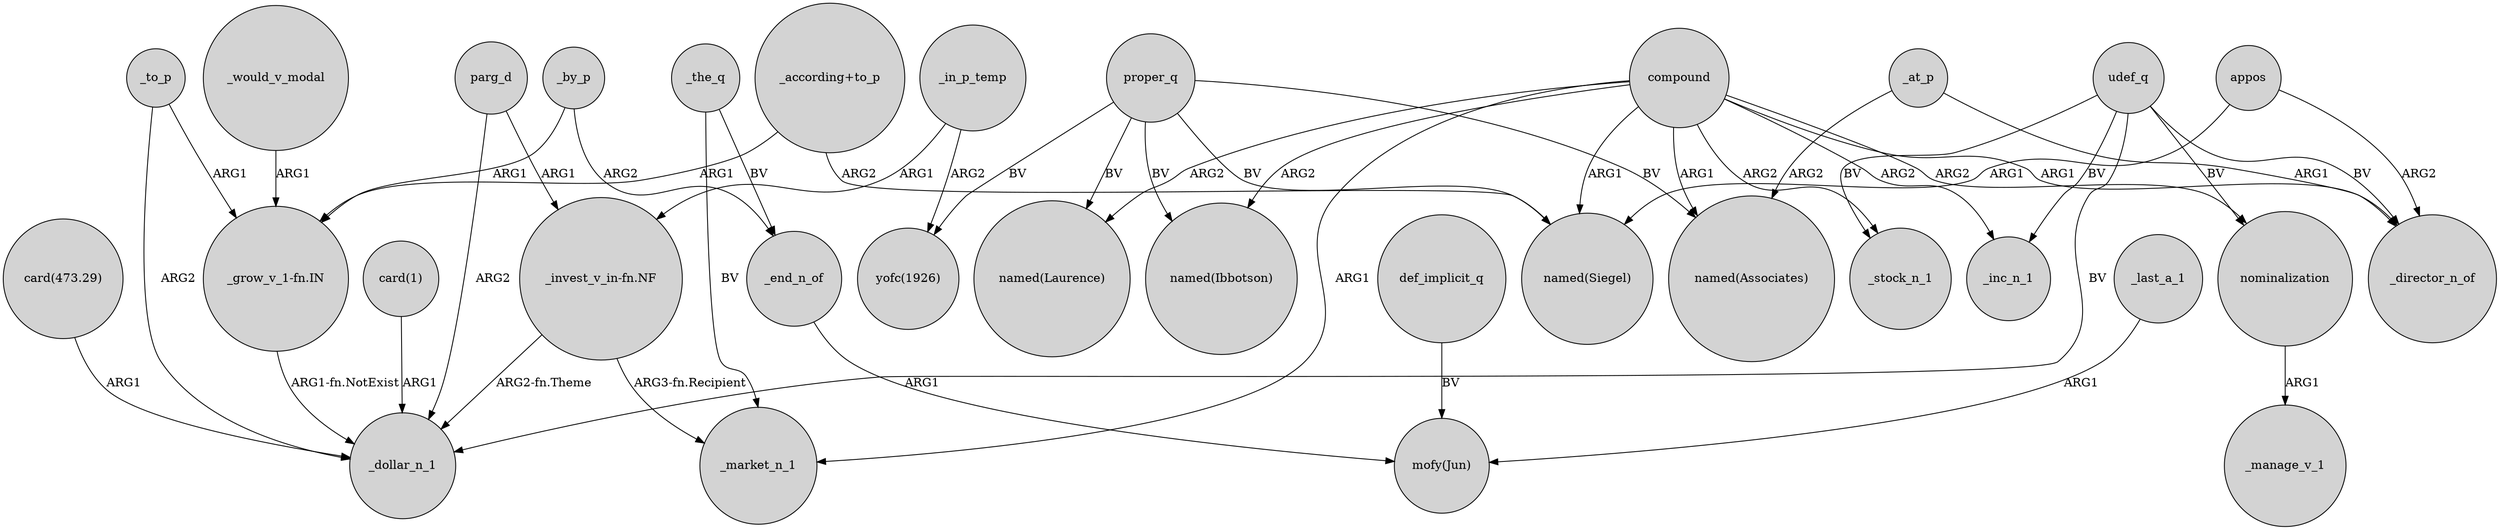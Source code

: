digraph {
	node [shape=circle style=filled]
	_by_p -> "_grow_v_1-fn.IN" [label=ARG1]
	_last_a_1 -> "mofy(Jun)" [label=ARG1]
	proper_q -> "yofc(1926)" [label=BV]
	_to_p -> _dollar_n_1 [label=ARG2]
	"card(473.29)" -> _dollar_n_1 [label=ARG1]
	"_grow_v_1-fn.IN" -> _dollar_n_1 [label="ARG1-fn.NotExist"]
	udef_q -> _inc_n_1 [label=BV]
	_the_q -> _end_n_of [label=BV]
	proper_q -> "named(Laurence)" [label=BV]
	proper_q -> "named(Ibbotson)" [label=BV]
	"card(1)" -> _dollar_n_1 [label=ARG1]
	proper_q -> "named(Siegel)" [label=BV]
	compound -> nominalization [label=ARG2]
	_by_p -> _end_n_of [label=ARG2]
	compound -> "named(Siegel)" [label=ARG1]
	_in_p_temp -> "yofc(1926)" [label=ARG2]
	compound -> "named(Laurence)" [label=ARG2]
	_in_p_temp -> "_invest_v_in-fn.NF" [label=ARG1]
	compound -> "named(Ibbotson)" [label=ARG2]
	compound -> _stock_n_1 [label=ARG2]
	def_implicit_q -> "mofy(Jun)" [label=BV]
	udef_q -> _stock_n_1 [label=BV]
	"_invest_v_in-fn.NF" -> _market_n_1 [label="ARG3-fn.Recipient"]
	_at_p -> _director_n_of [label=ARG1]
	"_according+to_p" -> "_grow_v_1-fn.IN" [label=ARG1]
	_to_p -> "_grow_v_1-fn.IN" [label=ARG1]
	_end_n_of -> "mofy(Jun)" [label=ARG1]
	udef_q -> nominalization [label=BV]
	_at_p -> "named(Associates)" [label=ARG2]
	parg_d -> _dollar_n_1 [label=ARG2]
	compound -> "named(Associates)" [label=ARG1]
	"_according+to_p" -> "named(Siegel)" [label=ARG2]
	compound -> _market_n_1 [label=ARG1]
	_would_v_modal -> "_grow_v_1-fn.IN" [label=ARG1]
	appos -> "named(Siegel)" [label=ARG1]
	proper_q -> "named(Associates)" [label=BV]
	_the_q -> _market_n_1 [label=BV]
	compound -> _director_n_of [label=ARG1]
	nominalization -> _manage_v_1 [label=ARG1]
	appos -> _director_n_of [label=ARG2]
	compound -> _inc_n_1 [label=ARG2]
	udef_q -> _director_n_of [label=BV]
	parg_d -> "_invest_v_in-fn.NF" [label=ARG1]
	udef_q -> _dollar_n_1 [label=BV]
	"_invest_v_in-fn.NF" -> _dollar_n_1 [label="ARG2-fn.Theme"]
}
